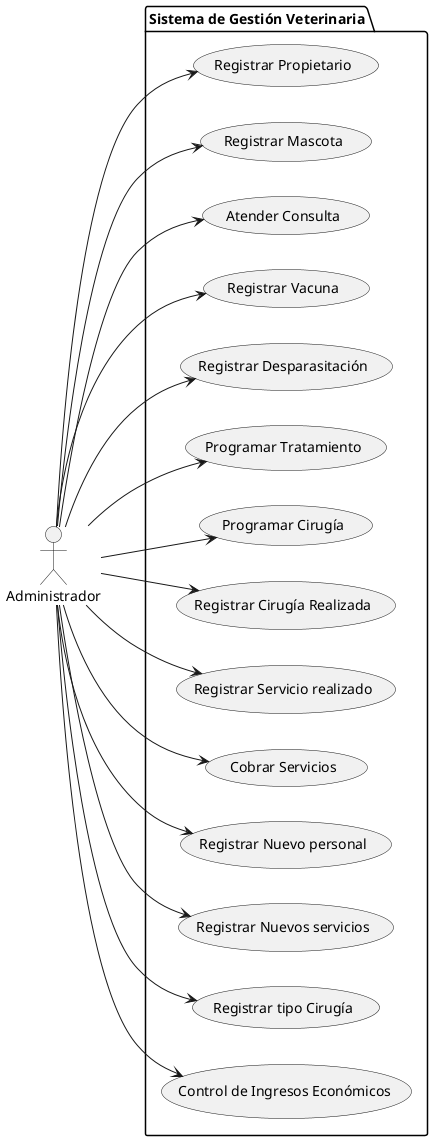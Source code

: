 @startuml
!define RECTANGLE package
left to right direction

actor Administrador

RECTANGLE "Sistema de Gestión Veterinaria" as SGV {
    usecase "Registrar Propietario" as UC1
    usecase "Registrar Mascota" as UC2
    usecase "Atender Consulta" as UC3
    usecase "Registrar Vacuna" as UC4
    usecase "Registrar Desparasitación" as UC5
    usecase "Programar Tratamiento" as UC6
    usecase "Programar Cirugía" as UC7
    usecase "Registrar Cirugía Realizada" as UC8
    usecase "Registrar Servicio realizado" as UC9
    usecase "Cobrar Servicios" as UC10
    usecase "Registrar Nuevo personal" as UC11
    usecase "Registrar Nuevos servicios" as UC12
    usecase "Registrar tipo Cirugía" as UC13
    usecase "Control de Ingresos Económicos" as UC14
    
}

Administrador --> UC1
Administrador --> UC2
Administrador --> UC3
Administrador --> UC4
Administrador --> UC5
Administrador --> UC6
Administrador --> UC7
Administrador --> UC8
Administrador --> UC9
Administrador --> UC10
Administrador --> UC11
Administrador --> UC12
Administrador --> UC13
Administrador --> UC14

@enduml
